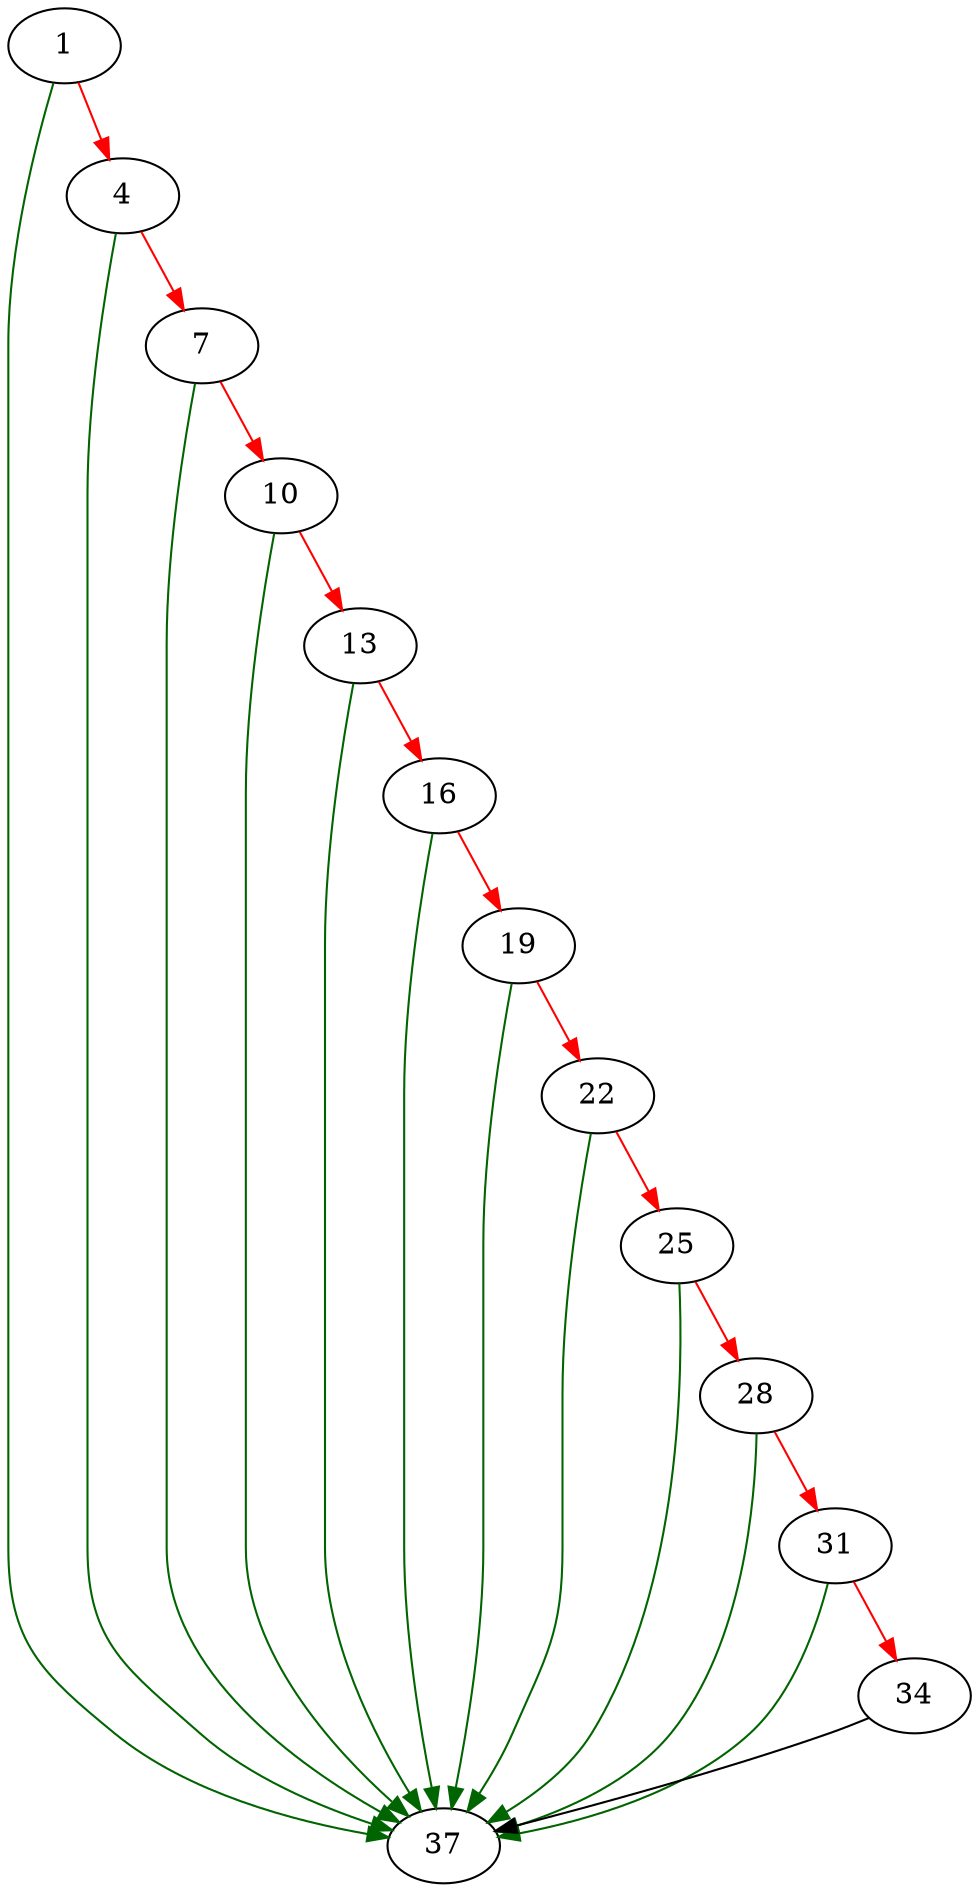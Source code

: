 strict digraph "binop" {
	// Node definitions.
	1 [entry=true];
	37;
	4;
	7;
	10;
	13;
	16;
	19;
	22;
	25;
	28;
	31;
	34;

	// Edge definitions.
	1 -> 37 [
		color=darkgreen
		cond=true
	];
	1 -> 4 [
		color=red
		cond=false
	];
	4 -> 37 [
		color=darkgreen
		cond=true
	];
	4 -> 7 [
		color=red
		cond=false
	];
	7 -> 37 [
		color=darkgreen
		cond=true
	];
	7 -> 10 [
		color=red
		cond=false
	];
	10 -> 37 [
		color=darkgreen
		cond=true
	];
	10 -> 13 [
		color=red
		cond=false
	];
	13 -> 37 [
		color=darkgreen
		cond=true
	];
	13 -> 16 [
		color=red
		cond=false
	];
	16 -> 37 [
		color=darkgreen
		cond=true
	];
	16 -> 19 [
		color=red
		cond=false
	];
	19 -> 37 [
		color=darkgreen
		cond=true
	];
	19 -> 22 [
		color=red
		cond=false
	];
	22 -> 37 [
		color=darkgreen
		cond=true
	];
	22 -> 25 [
		color=red
		cond=false
	];
	25 -> 37 [
		color=darkgreen
		cond=true
	];
	25 -> 28 [
		color=red
		cond=false
	];
	28 -> 37 [
		color=darkgreen
		cond=true
	];
	28 -> 31 [
		color=red
		cond=false
	];
	31 -> 37 [
		color=darkgreen
		cond=true
	];
	31 -> 34 [
		color=red
		cond=false
	];
	34 -> 37;
}
